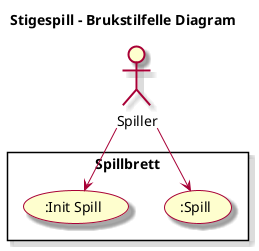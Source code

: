 @startuml Brukstilfelle

skin rose

title Stigespill - Brukstilfelle Diagram


rectangle Spillbrett {
    (:Spill) as s
    (:Init Spill) as si
}

:Spiller:

Spiller --> (s)
Spiller --> (si)

@enduml